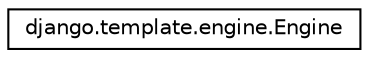 digraph "Graphical Class Hierarchy"
{
 // LATEX_PDF_SIZE
  edge [fontname="Helvetica",fontsize="10",labelfontname="Helvetica",labelfontsize="10"];
  node [fontname="Helvetica",fontsize="10",shape=record];
  rankdir="LR";
  Node0 [label="django.template.engine.Engine",height=0.2,width=0.4,color="black", fillcolor="white", style="filled",URL="$classdjango_1_1template_1_1engine_1_1_engine.html",tooltip=" "];
}
